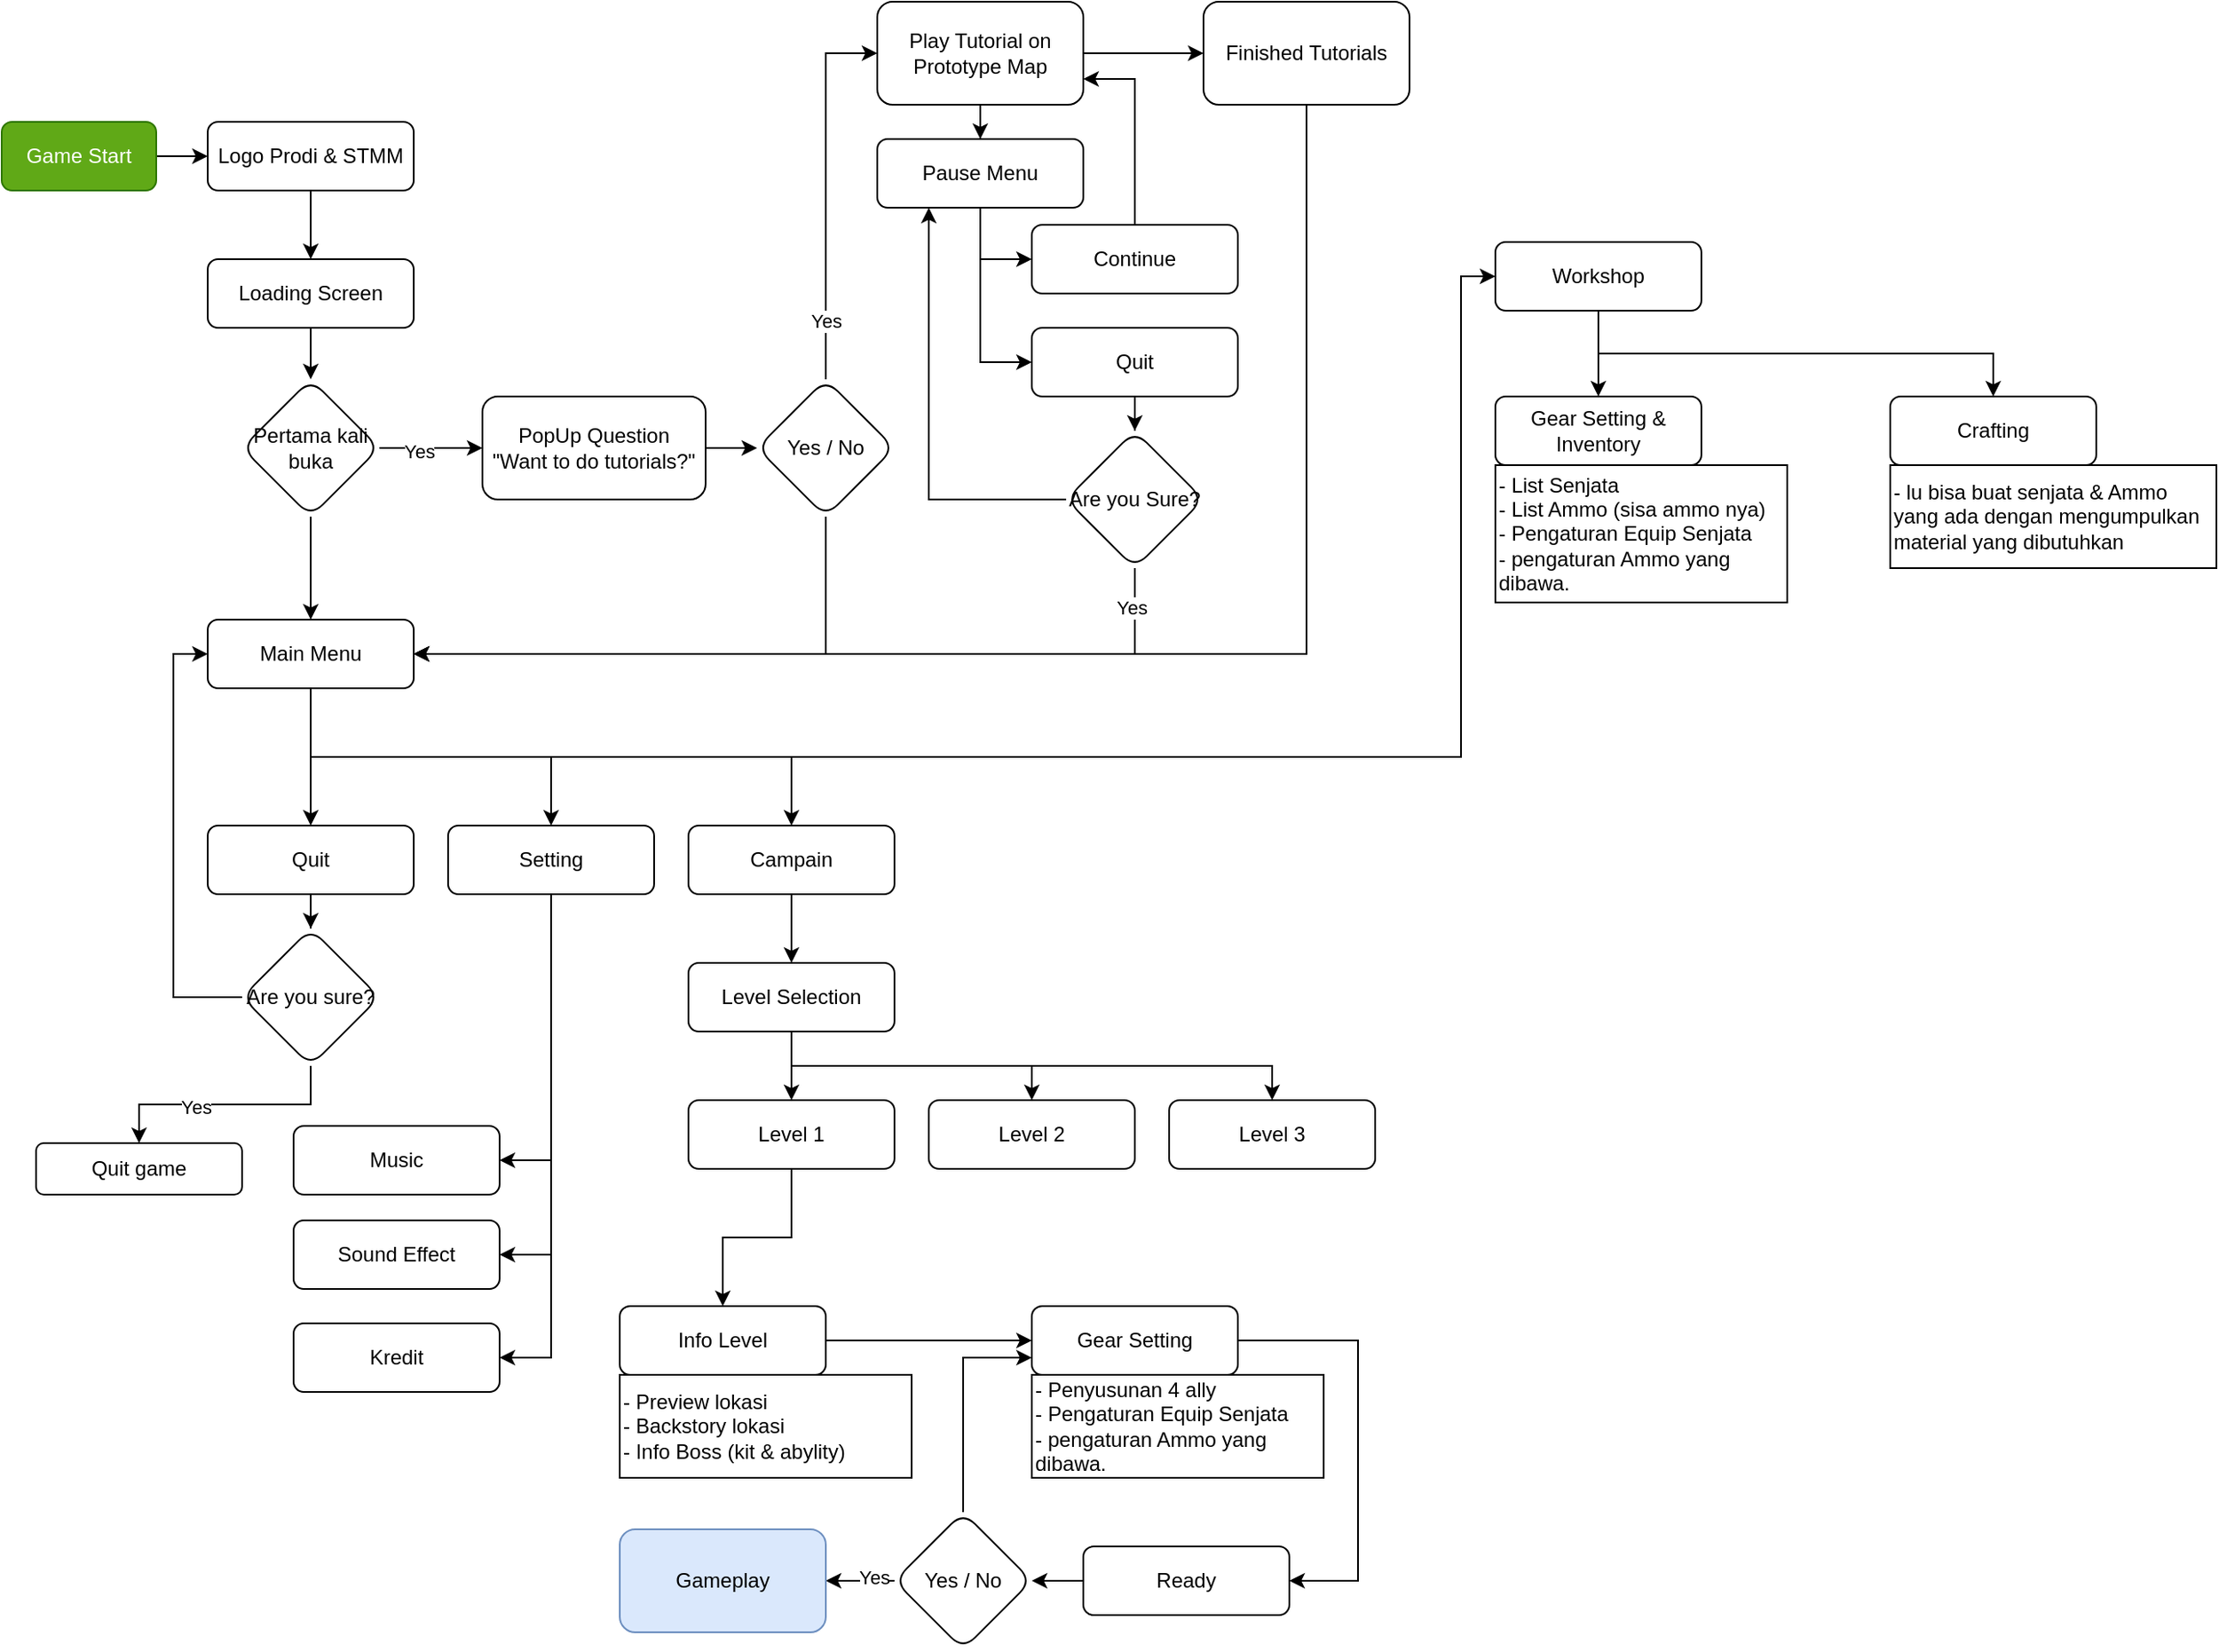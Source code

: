 <mxfile version="21.6.5" type="github">
  <diagram id="C5RBs43oDa-KdzZeNtuy" name="Page-1">
    <mxGraphModel dx="1467" dy="770" grid="1" gridSize="10" guides="1" tooltips="1" connect="1" arrows="1" fold="1" page="1" pageScale="1" pageWidth="827" pageHeight="1169" math="0" shadow="0">
      <root>
        <mxCell id="WIyWlLk6GJQsqaUBKTNV-0" />
        <mxCell id="WIyWlLk6GJQsqaUBKTNV-1" parent="WIyWlLk6GJQsqaUBKTNV-0" />
        <mxCell id="AFjkLE0SlQJJLJoKXEfr-59" value="" style="edgeStyle=orthogonalEdgeStyle;rounded=0;orthogonalLoop=1;jettySize=auto;html=1;" parent="WIyWlLk6GJQsqaUBKTNV-1" source="WIyWlLk6GJQsqaUBKTNV-3" target="AFjkLE0SlQJJLJoKXEfr-1" edge="1">
          <mxGeometry relative="1" as="geometry" />
        </mxCell>
        <mxCell id="WIyWlLk6GJQsqaUBKTNV-3" value="Game Start&lt;br&gt;" style="rounded=1;whiteSpace=wrap;html=1;fontSize=12;glass=0;strokeWidth=1;shadow=0;fillColor=#60a917;strokeColor=#2D7600;fontColor=#ffffff;" parent="WIyWlLk6GJQsqaUBKTNV-1" vertex="1">
          <mxGeometry y="90" width="90" height="40" as="geometry" />
        </mxCell>
        <mxCell id="AFjkLE0SlQJJLJoKXEfr-4" value="" style="edgeStyle=orthogonalEdgeStyle;rounded=0;orthogonalLoop=1;jettySize=auto;html=1;" parent="WIyWlLk6GJQsqaUBKTNV-1" source="AFjkLE0SlQJJLJoKXEfr-1" target="AFjkLE0SlQJJLJoKXEfr-3" edge="1">
          <mxGeometry relative="1" as="geometry" />
        </mxCell>
        <mxCell id="AFjkLE0SlQJJLJoKXEfr-1" value="Logo Prodi &amp;amp; STMM" style="rounded=1;whiteSpace=wrap;html=1;fontSize=12;glass=0;strokeWidth=1;shadow=0;" parent="WIyWlLk6GJQsqaUBKTNV-1" vertex="1">
          <mxGeometry x="120" y="90" width="120" height="40" as="geometry" />
        </mxCell>
        <mxCell id="AFjkLE0SlQJJLJoKXEfr-58" value="" style="edgeStyle=orthogonalEdgeStyle;rounded=0;orthogonalLoop=1;jettySize=auto;html=1;" parent="WIyWlLk6GJQsqaUBKTNV-1" source="AFjkLE0SlQJJLJoKXEfr-3" target="AFjkLE0SlQJJLJoKXEfr-57" edge="1">
          <mxGeometry relative="1" as="geometry" />
        </mxCell>
        <mxCell id="AFjkLE0SlQJJLJoKXEfr-3" value="Loading Screen" style="rounded=1;whiteSpace=wrap;html=1;fontSize=12;glass=0;strokeWidth=1;shadow=0;" parent="WIyWlLk6GJQsqaUBKTNV-1" vertex="1">
          <mxGeometry x="120" y="170" width="120" height="40" as="geometry" />
        </mxCell>
        <mxCell id="AFjkLE0SlQJJLJoKXEfr-23" style="edgeStyle=orthogonalEdgeStyle;rounded=0;orthogonalLoop=1;jettySize=auto;html=1;exitX=0.5;exitY=1;exitDx=0;exitDy=0;" parent="WIyWlLk6GJQsqaUBKTNV-1" source="AFjkLE0SlQJJLJoKXEfr-5" target="AFjkLE0SlQJJLJoKXEfr-10" edge="1">
          <mxGeometry relative="1" as="geometry" />
        </mxCell>
        <mxCell id="AFjkLE0SlQJJLJoKXEfr-24" style="edgeStyle=orthogonalEdgeStyle;rounded=0;orthogonalLoop=1;jettySize=auto;html=1;exitX=0.5;exitY=1;exitDx=0;exitDy=0;" parent="WIyWlLk6GJQsqaUBKTNV-1" source="AFjkLE0SlQJJLJoKXEfr-5" target="AFjkLE0SlQJJLJoKXEfr-7" edge="1">
          <mxGeometry relative="1" as="geometry" />
        </mxCell>
        <mxCell id="AFjkLE0SlQJJLJoKXEfr-25" style="edgeStyle=orthogonalEdgeStyle;rounded=0;orthogonalLoop=1;jettySize=auto;html=1;exitX=0.5;exitY=1;exitDx=0;exitDy=0;entryX=0.5;entryY=0;entryDx=0;entryDy=0;" parent="WIyWlLk6GJQsqaUBKTNV-1" source="AFjkLE0SlQJJLJoKXEfr-5" target="AFjkLE0SlQJJLJoKXEfr-9" edge="1">
          <mxGeometry relative="1" as="geometry" />
        </mxCell>
        <mxCell id="AFjkLE0SlQJJLJoKXEfr-103" style="edgeStyle=orthogonalEdgeStyle;rounded=0;orthogonalLoop=1;jettySize=auto;html=1;exitX=0.5;exitY=1;exitDx=0;exitDy=0;entryX=0;entryY=0.5;entryDx=0;entryDy=0;" parent="WIyWlLk6GJQsqaUBKTNV-1" source="AFjkLE0SlQJJLJoKXEfr-5" target="AFjkLE0SlQJJLJoKXEfr-46" edge="1">
          <mxGeometry relative="1" as="geometry">
            <Array as="points">
              <mxPoint x="180" y="460" />
              <mxPoint x="850" y="460" />
              <mxPoint x="850" y="180" />
            </Array>
          </mxGeometry>
        </mxCell>
        <mxCell id="AFjkLE0SlQJJLJoKXEfr-5" value="Main Menu" style="rounded=1;whiteSpace=wrap;html=1;fontSize=12;glass=0;strokeWidth=1;shadow=0;" parent="WIyWlLk6GJQsqaUBKTNV-1" vertex="1">
          <mxGeometry x="120" y="380" width="120" height="40" as="geometry" />
        </mxCell>
        <mxCell id="AFjkLE0SlQJJLJoKXEfr-35" value="" style="edgeStyle=orthogonalEdgeStyle;rounded=0;orthogonalLoop=1;jettySize=auto;html=1;entryX=1;entryY=0.5;entryDx=0;entryDy=0;" parent="WIyWlLk6GJQsqaUBKTNV-1" source="AFjkLE0SlQJJLJoKXEfr-7" target="AFjkLE0SlQJJLJoKXEfr-34" edge="1">
          <mxGeometry relative="1" as="geometry" />
        </mxCell>
        <mxCell id="AFjkLE0SlQJJLJoKXEfr-38" style="edgeStyle=orthogonalEdgeStyle;rounded=0;orthogonalLoop=1;jettySize=auto;html=1;exitX=0.5;exitY=1;exitDx=0;exitDy=0;entryX=1;entryY=0.5;entryDx=0;entryDy=0;" parent="WIyWlLk6GJQsqaUBKTNV-1" source="AFjkLE0SlQJJLJoKXEfr-7" target="AFjkLE0SlQJJLJoKXEfr-36" edge="1">
          <mxGeometry relative="1" as="geometry" />
        </mxCell>
        <mxCell id="AFjkLE0SlQJJLJoKXEfr-39" style="edgeStyle=orthogonalEdgeStyle;rounded=0;orthogonalLoop=1;jettySize=auto;html=1;exitX=0.5;exitY=1;exitDx=0;exitDy=0;entryX=1;entryY=0.5;entryDx=0;entryDy=0;" parent="WIyWlLk6GJQsqaUBKTNV-1" source="AFjkLE0SlQJJLJoKXEfr-7" target="AFjkLE0SlQJJLJoKXEfr-37" edge="1">
          <mxGeometry relative="1" as="geometry" />
        </mxCell>
        <mxCell id="AFjkLE0SlQJJLJoKXEfr-7" value="Setting" style="rounded=1;whiteSpace=wrap;html=1;fontSize=12;glass=0;strokeWidth=1;shadow=0;" parent="WIyWlLk6GJQsqaUBKTNV-1" vertex="1">
          <mxGeometry x="260" y="500" width="120" height="40" as="geometry" />
        </mxCell>
        <mxCell id="AFjkLE0SlQJJLJoKXEfr-12" value="" style="edgeStyle=orthogonalEdgeStyle;rounded=0;orthogonalLoop=1;jettySize=auto;html=1;" parent="WIyWlLk6GJQsqaUBKTNV-1" source="AFjkLE0SlQJJLJoKXEfr-9" target="AFjkLE0SlQJJLJoKXEfr-11" edge="1">
          <mxGeometry relative="1" as="geometry" />
        </mxCell>
        <mxCell id="AFjkLE0SlQJJLJoKXEfr-9" value="Campain" style="rounded=1;whiteSpace=wrap;html=1;fontSize=12;glass=0;strokeWidth=1;shadow=0;" parent="WIyWlLk6GJQsqaUBKTNV-1" vertex="1">
          <mxGeometry x="400" y="500" width="120" height="40" as="geometry" />
        </mxCell>
        <mxCell id="AFjkLE0SlQJJLJoKXEfr-18" value="" style="edgeStyle=orthogonalEdgeStyle;rounded=0;orthogonalLoop=1;jettySize=auto;html=1;" parent="WIyWlLk6GJQsqaUBKTNV-1" source="AFjkLE0SlQJJLJoKXEfr-10" target="AFjkLE0SlQJJLJoKXEfr-17" edge="1">
          <mxGeometry relative="1" as="geometry" />
        </mxCell>
        <mxCell id="AFjkLE0SlQJJLJoKXEfr-10" value="Quit" style="rounded=1;whiteSpace=wrap;html=1;fontSize=12;glass=0;strokeWidth=1;shadow=0;" parent="WIyWlLk6GJQsqaUBKTNV-1" vertex="1">
          <mxGeometry x="120" y="500" width="120" height="40" as="geometry" />
        </mxCell>
        <mxCell id="AFjkLE0SlQJJLJoKXEfr-14" value="" style="edgeStyle=orthogonalEdgeStyle;rounded=0;orthogonalLoop=1;jettySize=auto;html=1;" parent="WIyWlLk6GJQsqaUBKTNV-1" source="AFjkLE0SlQJJLJoKXEfr-11" target="AFjkLE0SlQJJLJoKXEfr-13" edge="1">
          <mxGeometry relative="1" as="geometry" />
        </mxCell>
        <mxCell id="AFjkLE0SlQJJLJoKXEfr-41" style="edgeStyle=orthogonalEdgeStyle;rounded=0;orthogonalLoop=1;jettySize=auto;html=1;exitX=0.5;exitY=1;exitDx=0;exitDy=0;entryX=0.5;entryY=0;entryDx=0;entryDy=0;" parent="WIyWlLk6GJQsqaUBKTNV-1" source="AFjkLE0SlQJJLJoKXEfr-11" target="AFjkLE0SlQJJLJoKXEfr-40" edge="1">
          <mxGeometry relative="1" as="geometry" />
        </mxCell>
        <mxCell id="AFjkLE0SlQJJLJoKXEfr-43" style="edgeStyle=orthogonalEdgeStyle;rounded=0;orthogonalLoop=1;jettySize=auto;html=1;exitX=0.5;exitY=1;exitDx=0;exitDy=0;entryX=0.5;entryY=0;entryDx=0;entryDy=0;" parent="WIyWlLk6GJQsqaUBKTNV-1" source="AFjkLE0SlQJJLJoKXEfr-11" target="AFjkLE0SlQJJLJoKXEfr-42" edge="1">
          <mxGeometry relative="1" as="geometry" />
        </mxCell>
        <mxCell id="AFjkLE0SlQJJLJoKXEfr-11" value="Level Selection" style="rounded=1;whiteSpace=wrap;html=1;fontSize=12;glass=0;strokeWidth=1;shadow=0;" parent="WIyWlLk6GJQsqaUBKTNV-1" vertex="1">
          <mxGeometry x="400" y="580" width="120" height="40" as="geometry" />
        </mxCell>
        <mxCell id="AFjkLE0SlQJJLJoKXEfr-16" value="" style="edgeStyle=orthogonalEdgeStyle;rounded=0;orthogonalLoop=1;jettySize=auto;html=1;" parent="WIyWlLk6GJQsqaUBKTNV-1" source="AFjkLE0SlQJJLJoKXEfr-13" target="AFjkLE0SlQJJLJoKXEfr-15" edge="1">
          <mxGeometry relative="1" as="geometry" />
        </mxCell>
        <mxCell id="AFjkLE0SlQJJLJoKXEfr-13" value="Level 1" style="rounded=1;whiteSpace=wrap;html=1;fontSize=12;glass=0;strokeWidth=1;shadow=0;" parent="WIyWlLk6GJQsqaUBKTNV-1" vertex="1">
          <mxGeometry x="400" y="660" width="120" height="40" as="geometry" />
        </mxCell>
        <mxCell id="AFjkLE0SlQJJLJoKXEfr-55" style="edgeStyle=orthogonalEdgeStyle;rounded=0;orthogonalLoop=1;jettySize=auto;html=1;exitX=1;exitY=0.5;exitDx=0;exitDy=0;" parent="WIyWlLk6GJQsqaUBKTNV-1" source="AFjkLE0SlQJJLJoKXEfr-15" target="AFjkLE0SlQJJLJoKXEfr-54" edge="1">
          <mxGeometry relative="1" as="geometry" />
        </mxCell>
        <mxCell id="AFjkLE0SlQJJLJoKXEfr-15" value="Info Level" style="rounded=1;whiteSpace=wrap;html=1;fontSize=12;glass=0;strokeWidth=1;shadow=0;" parent="WIyWlLk6GJQsqaUBKTNV-1" vertex="1">
          <mxGeometry x="360" y="780" width="120" height="40" as="geometry" />
        </mxCell>
        <mxCell id="AFjkLE0SlQJJLJoKXEfr-20" value="" style="edgeStyle=orthogonalEdgeStyle;rounded=0;orthogonalLoop=1;jettySize=auto;html=1;" parent="WIyWlLk6GJQsqaUBKTNV-1" source="AFjkLE0SlQJJLJoKXEfr-17" target="AFjkLE0SlQJJLJoKXEfr-19" edge="1">
          <mxGeometry relative="1" as="geometry" />
        </mxCell>
        <mxCell id="AFjkLE0SlQJJLJoKXEfr-21" value="Yes" style="edgeLabel;html=1;align=center;verticalAlign=middle;resizable=0;points=[];" parent="AFjkLE0SlQJJLJoKXEfr-20" vertex="1" connectable="0">
          <mxGeometry x="0.24" y="1" relative="1" as="geometry">
            <mxPoint as="offset" />
          </mxGeometry>
        </mxCell>
        <mxCell id="AFjkLE0SlQJJLJoKXEfr-22" style="edgeStyle=orthogonalEdgeStyle;rounded=0;orthogonalLoop=1;jettySize=auto;html=1;exitX=0;exitY=0.5;exitDx=0;exitDy=0;entryX=0;entryY=0.5;entryDx=0;entryDy=0;" parent="WIyWlLk6GJQsqaUBKTNV-1" source="AFjkLE0SlQJJLJoKXEfr-17" target="AFjkLE0SlQJJLJoKXEfr-5" edge="1">
          <mxGeometry relative="1" as="geometry" />
        </mxCell>
        <mxCell id="AFjkLE0SlQJJLJoKXEfr-17" value="Are you sure?&lt;br&gt;" style="rhombus;whiteSpace=wrap;html=1;rounded=1;glass=0;strokeWidth=1;shadow=0;" parent="WIyWlLk6GJQsqaUBKTNV-1" vertex="1">
          <mxGeometry x="140" y="560" width="80" height="80" as="geometry" />
        </mxCell>
        <mxCell id="AFjkLE0SlQJJLJoKXEfr-19" value="Quit game" style="whiteSpace=wrap;html=1;rounded=1;glass=0;strokeWidth=1;shadow=0;" parent="WIyWlLk6GJQsqaUBKTNV-1" vertex="1">
          <mxGeometry x="20" y="685" width="120" height="30" as="geometry" />
        </mxCell>
        <mxCell id="AFjkLE0SlQJJLJoKXEfr-34" value="Music" style="rounded=1;whiteSpace=wrap;html=1;fontSize=12;glass=0;strokeWidth=1;shadow=0;" parent="WIyWlLk6GJQsqaUBKTNV-1" vertex="1">
          <mxGeometry x="170" y="675" width="120" height="40" as="geometry" />
        </mxCell>
        <mxCell id="AFjkLE0SlQJJLJoKXEfr-36" value="Sound Effect" style="rounded=1;whiteSpace=wrap;html=1;fontSize=12;glass=0;strokeWidth=1;shadow=0;" parent="WIyWlLk6GJQsqaUBKTNV-1" vertex="1">
          <mxGeometry x="170" y="730" width="120" height="40" as="geometry" />
        </mxCell>
        <mxCell id="AFjkLE0SlQJJLJoKXEfr-37" value="Kredit" style="rounded=1;whiteSpace=wrap;html=1;fontSize=12;glass=0;strokeWidth=1;shadow=0;" parent="WIyWlLk6GJQsqaUBKTNV-1" vertex="1">
          <mxGeometry x="170" y="790" width="120" height="40" as="geometry" />
        </mxCell>
        <mxCell id="AFjkLE0SlQJJLJoKXEfr-40" value="Level 2" style="rounded=1;whiteSpace=wrap;html=1;fontSize=12;glass=0;strokeWidth=1;shadow=0;" parent="WIyWlLk6GJQsqaUBKTNV-1" vertex="1">
          <mxGeometry x="540" y="660" width="120" height="40" as="geometry" />
        </mxCell>
        <mxCell id="AFjkLE0SlQJJLJoKXEfr-42" value="Level 3" style="rounded=1;whiteSpace=wrap;html=1;fontSize=12;glass=0;strokeWidth=1;shadow=0;" parent="WIyWlLk6GJQsqaUBKTNV-1" vertex="1">
          <mxGeometry x="680" y="660" width="120" height="40" as="geometry" />
        </mxCell>
        <mxCell id="AFjkLE0SlQJJLJoKXEfr-105" value="" style="edgeStyle=orthogonalEdgeStyle;rounded=0;orthogonalLoop=1;jettySize=auto;html=1;" parent="WIyWlLk6GJQsqaUBKTNV-1" source="AFjkLE0SlQJJLJoKXEfr-46" target="AFjkLE0SlQJJLJoKXEfr-104" edge="1">
          <mxGeometry relative="1" as="geometry" />
        </mxCell>
        <mxCell id="X9rj4Kq2Ay1AnmOOGXKO-8" style="edgeStyle=orthogonalEdgeStyle;rounded=0;orthogonalLoop=1;jettySize=auto;html=1;exitX=0.5;exitY=1;exitDx=0;exitDy=0;entryX=0.5;entryY=0;entryDx=0;entryDy=0;" edge="1" parent="WIyWlLk6GJQsqaUBKTNV-1" source="AFjkLE0SlQJJLJoKXEfr-46" target="X9rj4Kq2Ay1AnmOOGXKO-6">
          <mxGeometry relative="1" as="geometry" />
        </mxCell>
        <mxCell id="AFjkLE0SlQJJLJoKXEfr-46" value="Workshop" style="rounded=1;whiteSpace=wrap;html=1;fontSize=12;glass=0;strokeWidth=1;shadow=0;" parent="WIyWlLk6GJQsqaUBKTNV-1" vertex="1">
          <mxGeometry x="870" y="160" width="120" height="40" as="geometry" />
        </mxCell>
        <mxCell id="AFjkLE0SlQJJLJoKXEfr-51" value="- Preview lokasi&amp;nbsp;&lt;br&gt;- Backstory lokasi&lt;br&gt;- Info Boss (kit &amp;amp; abylity)" style="rounded=0;whiteSpace=wrap;html=1;align=left;" parent="WIyWlLk6GJQsqaUBKTNV-1" vertex="1">
          <mxGeometry x="360" y="820" width="170" height="60" as="geometry" />
        </mxCell>
        <mxCell id="AFjkLE0SlQJJLJoKXEfr-96" style="edgeStyle=orthogonalEdgeStyle;rounded=0;orthogonalLoop=1;jettySize=auto;html=1;exitX=1;exitY=0.5;exitDx=0;exitDy=0;entryX=1;entryY=0.5;entryDx=0;entryDy=0;" parent="WIyWlLk6GJQsqaUBKTNV-1" source="AFjkLE0SlQJJLJoKXEfr-54" target="AFjkLE0SlQJJLJoKXEfr-95" edge="1">
          <mxGeometry relative="1" as="geometry">
            <Array as="points">
              <mxPoint x="790" y="800" />
              <mxPoint x="790" y="940" />
            </Array>
          </mxGeometry>
        </mxCell>
        <mxCell id="AFjkLE0SlQJJLJoKXEfr-54" value="Gear Setting" style="rounded=1;whiteSpace=wrap;html=1;fontSize=12;glass=0;strokeWidth=1;shadow=0;" parent="WIyWlLk6GJQsqaUBKTNV-1" vertex="1">
          <mxGeometry x="600" y="780" width="120" height="40" as="geometry" />
        </mxCell>
        <mxCell id="AFjkLE0SlQJJLJoKXEfr-56" value="- Penyusunan 4 ally&lt;br&gt;- Pengaturan Equip Senjata&lt;br&gt;- pengaturan Ammo yang dibawa." style="rounded=0;whiteSpace=wrap;html=1;align=left;" parent="WIyWlLk6GJQsqaUBKTNV-1" vertex="1">
          <mxGeometry x="600" y="820" width="170" height="60" as="geometry" />
        </mxCell>
        <mxCell id="AFjkLE0SlQJJLJoKXEfr-60" value="" style="edgeStyle=orthogonalEdgeStyle;rounded=0;orthogonalLoop=1;jettySize=auto;html=1;" parent="WIyWlLk6GJQsqaUBKTNV-1" source="AFjkLE0SlQJJLJoKXEfr-57" target="AFjkLE0SlQJJLJoKXEfr-5" edge="1">
          <mxGeometry relative="1" as="geometry" />
        </mxCell>
        <mxCell id="AFjkLE0SlQJJLJoKXEfr-62" value="" style="edgeStyle=orthogonalEdgeStyle;rounded=0;orthogonalLoop=1;jettySize=auto;html=1;" parent="WIyWlLk6GJQsqaUBKTNV-1" source="AFjkLE0SlQJJLJoKXEfr-57" target="AFjkLE0SlQJJLJoKXEfr-61" edge="1">
          <mxGeometry relative="1" as="geometry" />
        </mxCell>
        <mxCell id="AFjkLE0SlQJJLJoKXEfr-63" value="Yes" style="edgeLabel;html=1;align=center;verticalAlign=middle;resizable=0;points=[];" parent="AFjkLE0SlQJJLJoKXEfr-62" vertex="1" connectable="0">
          <mxGeometry x="-0.233" y="-2" relative="1" as="geometry">
            <mxPoint as="offset" />
          </mxGeometry>
        </mxCell>
        <mxCell id="AFjkLE0SlQJJLJoKXEfr-57" value="Pertama kali buka" style="rhombus;whiteSpace=wrap;html=1;rounded=1;glass=0;strokeWidth=1;shadow=0;" parent="WIyWlLk6GJQsqaUBKTNV-1" vertex="1">
          <mxGeometry x="140" y="240" width="80" height="80" as="geometry" />
        </mxCell>
        <mxCell id="AFjkLE0SlQJJLJoKXEfr-65" value="" style="edgeStyle=orthogonalEdgeStyle;rounded=0;orthogonalLoop=1;jettySize=auto;html=1;" parent="WIyWlLk6GJQsqaUBKTNV-1" source="AFjkLE0SlQJJLJoKXEfr-61" target="AFjkLE0SlQJJLJoKXEfr-64" edge="1">
          <mxGeometry relative="1" as="geometry" />
        </mxCell>
        <mxCell id="AFjkLE0SlQJJLJoKXEfr-61" value="PopUp Question&lt;br&gt;&quot;Want to do tutorials?&lt;span style=&quot;background-color: initial;&quot;&gt;&quot;&lt;/span&gt;" style="whiteSpace=wrap;html=1;rounded=1;glass=0;strokeWidth=1;shadow=0;" parent="WIyWlLk6GJQsqaUBKTNV-1" vertex="1">
          <mxGeometry x="280" y="250" width="130" height="60" as="geometry" />
        </mxCell>
        <mxCell id="AFjkLE0SlQJJLJoKXEfr-66" style="edgeStyle=orthogonalEdgeStyle;rounded=0;orthogonalLoop=1;jettySize=auto;html=1;exitX=0.5;exitY=1;exitDx=0;exitDy=0;entryX=1;entryY=0.5;entryDx=0;entryDy=0;" parent="WIyWlLk6GJQsqaUBKTNV-1" source="AFjkLE0SlQJJLJoKXEfr-64" target="AFjkLE0SlQJJLJoKXEfr-5" edge="1">
          <mxGeometry relative="1" as="geometry" />
        </mxCell>
        <mxCell id="AFjkLE0SlQJJLJoKXEfr-73" style="edgeStyle=orthogonalEdgeStyle;rounded=0;orthogonalLoop=1;jettySize=auto;html=1;exitX=0.5;exitY=0;exitDx=0;exitDy=0;entryX=0;entryY=0.5;entryDx=0;entryDy=0;" parent="WIyWlLk6GJQsqaUBKTNV-1" source="AFjkLE0SlQJJLJoKXEfr-64" target="AFjkLE0SlQJJLJoKXEfr-67" edge="1">
          <mxGeometry relative="1" as="geometry" />
        </mxCell>
        <mxCell id="AFjkLE0SlQJJLJoKXEfr-74" value="Yes" style="edgeLabel;html=1;align=center;verticalAlign=middle;resizable=0;points=[];" parent="AFjkLE0SlQJJLJoKXEfr-73" vertex="1" connectable="0">
          <mxGeometry x="-0.685" relative="1" as="geometry">
            <mxPoint as="offset" />
          </mxGeometry>
        </mxCell>
        <mxCell id="AFjkLE0SlQJJLJoKXEfr-64" value="Yes / No" style="rhombus;whiteSpace=wrap;html=1;rounded=1;glass=0;strokeWidth=1;shadow=0;" parent="WIyWlLk6GJQsqaUBKTNV-1" vertex="1">
          <mxGeometry x="440" y="240" width="80" height="80" as="geometry" />
        </mxCell>
        <mxCell id="AFjkLE0SlQJJLJoKXEfr-78" value="" style="edgeStyle=orthogonalEdgeStyle;rounded=0;orthogonalLoop=1;jettySize=auto;html=1;" parent="WIyWlLk6GJQsqaUBKTNV-1" source="AFjkLE0SlQJJLJoKXEfr-67" target="AFjkLE0SlQJJLJoKXEfr-77" edge="1">
          <mxGeometry relative="1" as="geometry" />
        </mxCell>
        <mxCell id="AFjkLE0SlQJJLJoKXEfr-81" value="" style="edgeStyle=orthogonalEdgeStyle;rounded=0;orthogonalLoop=1;jettySize=auto;html=1;" parent="WIyWlLk6GJQsqaUBKTNV-1" source="AFjkLE0SlQJJLJoKXEfr-67" target="AFjkLE0SlQJJLJoKXEfr-80" edge="1">
          <mxGeometry relative="1" as="geometry" />
        </mxCell>
        <mxCell id="AFjkLE0SlQJJLJoKXEfr-67" value="Play Tutorial on Prototype Map" style="whiteSpace=wrap;html=1;rounded=1;glass=0;strokeWidth=1;shadow=0;" parent="WIyWlLk6GJQsqaUBKTNV-1" vertex="1">
          <mxGeometry x="510" y="20" width="120" height="60" as="geometry" />
        </mxCell>
        <mxCell id="AFjkLE0SlQJJLJoKXEfr-79" style="edgeStyle=orthogonalEdgeStyle;rounded=0;orthogonalLoop=1;jettySize=auto;html=1;exitX=0.5;exitY=1;exitDx=0;exitDy=0;entryX=1;entryY=0.5;entryDx=0;entryDy=0;" parent="WIyWlLk6GJQsqaUBKTNV-1" source="AFjkLE0SlQJJLJoKXEfr-77" target="AFjkLE0SlQJJLJoKXEfr-5" edge="1">
          <mxGeometry relative="1" as="geometry" />
        </mxCell>
        <mxCell id="AFjkLE0SlQJJLJoKXEfr-77" value="Finished Tutorials" style="whiteSpace=wrap;html=1;rounded=1;glass=0;strokeWidth=1;shadow=0;" parent="WIyWlLk6GJQsqaUBKTNV-1" vertex="1">
          <mxGeometry x="700" y="20" width="120" height="60" as="geometry" />
        </mxCell>
        <mxCell id="AFjkLE0SlQJJLJoKXEfr-84" style="edgeStyle=orthogonalEdgeStyle;rounded=0;orthogonalLoop=1;jettySize=auto;html=1;exitX=0.5;exitY=1;exitDx=0;exitDy=0;entryX=0;entryY=0.5;entryDx=0;entryDy=0;" parent="WIyWlLk6GJQsqaUBKTNV-1" source="AFjkLE0SlQJJLJoKXEfr-80" target="AFjkLE0SlQJJLJoKXEfr-82" edge="1">
          <mxGeometry relative="1" as="geometry" />
        </mxCell>
        <mxCell id="AFjkLE0SlQJJLJoKXEfr-86" style="edgeStyle=orthogonalEdgeStyle;rounded=0;orthogonalLoop=1;jettySize=auto;html=1;exitX=0.5;exitY=1;exitDx=0;exitDy=0;entryX=0;entryY=0.5;entryDx=0;entryDy=0;" parent="WIyWlLk6GJQsqaUBKTNV-1" source="AFjkLE0SlQJJLJoKXEfr-80" target="AFjkLE0SlQJJLJoKXEfr-85" edge="1">
          <mxGeometry relative="1" as="geometry" />
        </mxCell>
        <mxCell id="AFjkLE0SlQJJLJoKXEfr-80" value="Pause Menu" style="whiteSpace=wrap;html=1;rounded=1;glass=0;strokeWidth=1;shadow=0;" parent="WIyWlLk6GJQsqaUBKTNV-1" vertex="1">
          <mxGeometry x="510" y="100" width="120" height="40" as="geometry" />
        </mxCell>
        <mxCell id="AFjkLE0SlQJJLJoKXEfr-88" style="edgeStyle=orthogonalEdgeStyle;rounded=0;orthogonalLoop=1;jettySize=auto;html=1;exitX=0.5;exitY=0;exitDx=0;exitDy=0;entryX=1;entryY=0.75;entryDx=0;entryDy=0;" parent="WIyWlLk6GJQsqaUBKTNV-1" source="AFjkLE0SlQJJLJoKXEfr-82" target="AFjkLE0SlQJJLJoKXEfr-67" edge="1">
          <mxGeometry relative="1" as="geometry" />
        </mxCell>
        <mxCell id="AFjkLE0SlQJJLJoKXEfr-82" value="Continue" style="whiteSpace=wrap;html=1;rounded=1;glass=0;strokeWidth=1;shadow=0;" parent="WIyWlLk6GJQsqaUBKTNV-1" vertex="1">
          <mxGeometry x="600" y="150" width="120" height="40" as="geometry" />
        </mxCell>
        <mxCell id="AFjkLE0SlQJJLJoKXEfr-90" value="" style="edgeStyle=orthogonalEdgeStyle;rounded=0;orthogonalLoop=1;jettySize=auto;html=1;" parent="WIyWlLk6GJQsqaUBKTNV-1" source="AFjkLE0SlQJJLJoKXEfr-85" target="AFjkLE0SlQJJLJoKXEfr-89" edge="1">
          <mxGeometry relative="1" as="geometry" />
        </mxCell>
        <mxCell id="AFjkLE0SlQJJLJoKXEfr-85" value="Quit" style="whiteSpace=wrap;html=1;rounded=1;glass=0;strokeWidth=1;shadow=0;" parent="WIyWlLk6GJQsqaUBKTNV-1" vertex="1">
          <mxGeometry x="600" y="210" width="120" height="40" as="geometry" />
        </mxCell>
        <mxCell id="AFjkLE0SlQJJLJoKXEfr-91" style="edgeStyle=orthogonalEdgeStyle;rounded=0;orthogonalLoop=1;jettySize=auto;html=1;exitX=0;exitY=0.5;exitDx=0;exitDy=0;entryX=0.25;entryY=1;entryDx=0;entryDy=0;" parent="WIyWlLk6GJQsqaUBKTNV-1" source="AFjkLE0SlQJJLJoKXEfr-89" target="AFjkLE0SlQJJLJoKXEfr-80" edge="1">
          <mxGeometry relative="1" as="geometry" />
        </mxCell>
        <mxCell id="AFjkLE0SlQJJLJoKXEfr-92" style="edgeStyle=orthogonalEdgeStyle;rounded=0;orthogonalLoop=1;jettySize=auto;html=1;exitX=0.5;exitY=1;exitDx=0;exitDy=0;entryX=1;entryY=0.5;entryDx=0;entryDy=0;" parent="WIyWlLk6GJQsqaUBKTNV-1" source="AFjkLE0SlQJJLJoKXEfr-89" target="AFjkLE0SlQJJLJoKXEfr-5" edge="1">
          <mxGeometry relative="1" as="geometry" />
        </mxCell>
        <mxCell id="AFjkLE0SlQJJLJoKXEfr-93" value="Yes" style="edgeLabel;html=1;align=center;verticalAlign=middle;resizable=0;points=[];" parent="AFjkLE0SlQJJLJoKXEfr-92" vertex="1" connectable="0">
          <mxGeometry x="-0.902" y="-2" relative="1" as="geometry">
            <mxPoint as="offset" />
          </mxGeometry>
        </mxCell>
        <mxCell id="AFjkLE0SlQJJLJoKXEfr-89" value="Are you Sure?" style="rhombus;whiteSpace=wrap;html=1;rounded=1;glass=0;strokeWidth=1;shadow=0;" parent="WIyWlLk6GJQsqaUBKTNV-1" vertex="1">
          <mxGeometry x="620" y="270" width="80" height="80" as="geometry" />
        </mxCell>
        <mxCell id="AFjkLE0SlQJJLJoKXEfr-98" value="" style="edgeStyle=orthogonalEdgeStyle;rounded=0;orthogonalLoop=1;jettySize=auto;html=1;" parent="WIyWlLk6GJQsqaUBKTNV-1" source="AFjkLE0SlQJJLJoKXEfr-95" target="AFjkLE0SlQJJLJoKXEfr-97" edge="1">
          <mxGeometry relative="1" as="geometry" />
        </mxCell>
        <mxCell id="AFjkLE0SlQJJLJoKXEfr-95" value="Ready" style="rounded=1;whiteSpace=wrap;html=1;fontSize=12;glass=0;strokeWidth=1;shadow=0;" parent="WIyWlLk6GJQsqaUBKTNV-1" vertex="1">
          <mxGeometry x="630" y="920" width="120" height="40" as="geometry" />
        </mxCell>
        <mxCell id="AFjkLE0SlQJJLJoKXEfr-99" style="edgeStyle=orthogonalEdgeStyle;rounded=0;orthogonalLoop=1;jettySize=auto;html=1;exitX=0.5;exitY=0;exitDx=0;exitDy=0;entryX=0;entryY=0.75;entryDx=0;entryDy=0;" parent="WIyWlLk6GJQsqaUBKTNV-1" source="AFjkLE0SlQJJLJoKXEfr-97" target="AFjkLE0SlQJJLJoKXEfr-54" edge="1">
          <mxGeometry relative="1" as="geometry" />
        </mxCell>
        <mxCell id="AFjkLE0SlQJJLJoKXEfr-101" value="" style="edgeStyle=orthogonalEdgeStyle;rounded=0;orthogonalLoop=1;jettySize=auto;html=1;" parent="WIyWlLk6GJQsqaUBKTNV-1" source="AFjkLE0SlQJJLJoKXEfr-97" target="AFjkLE0SlQJJLJoKXEfr-100" edge="1">
          <mxGeometry relative="1" as="geometry" />
        </mxCell>
        <mxCell id="AFjkLE0SlQJJLJoKXEfr-102" value="Yes" style="edgeLabel;html=1;align=center;verticalAlign=middle;resizable=0;points=[];" parent="AFjkLE0SlQJJLJoKXEfr-101" vertex="1" connectable="0">
          <mxGeometry x="-0.4" y="-2" relative="1" as="geometry">
            <mxPoint as="offset" />
          </mxGeometry>
        </mxCell>
        <mxCell id="AFjkLE0SlQJJLJoKXEfr-97" value="Yes / No" style="rhombus;whiteSpace=wrap;html=1;rounded=1;glass=0;strokeWidth=1;shadow=0;" parent="WIyWlLk6GJQsqaUBKTNV-1" vertex="1">
          <mxGeometry x="520" y="900" width="80" height="80" as="geometry" />
        </mxCell>
        <mxCell id="AFjkLE0SlQJJLJoKXEfr-100" value="Gameplay" style="whiteSpace=wrap;html=1;rounded=1;glass=0;strokeWidth=1;shadow=0;fillColor=#dae8fc;strokeColor=#6c8ebf;" parent="WIyWlLk6GJQsqaUBKTNV-1" vertex="1">
          <mxGeometry x="360" y="910" width="120" height="60" as="geometry" />
        </mxCell>
        <mxCell id="AFjkLE0SlQJJLJoKXEfr-104" value="Gear Setting &amp;amp; Inventory" style="rounded=1;whiteSpace=wrap;html=1;fontSize=12;glass=0;strokeWidth=1;shadow=0;" parent="WIyWlLk6GJQsqaUBKTNV-1" vertex="1">
          <mxGeometry x="870" y="250" width="120" height="40" as="geometry" />
        </mxCell>
        <mxCell id="X9rj4Kq2Ay1AnmOOGXKO-0" value="- List Senjata&lt;br&gt;- List Ammo (sisa ammo nya)&lt;br&gt;- Pengaturan Equip Senjata&lt;br style=&quot;border-color: var(--border-color);&quot;&gt;- pengaturan Ammo yang dibawa." style="rounded=0;whiteSpace=wrap;html=1;align=left;" vertex="1" parent="WIyWlLk6GJQsqaUBKTNV-1">
          <mxGeometry x="870" y="290" width="170" height="80" as="geometry" />
        </mxCell>
        <mxCell id="X9rj4Kq2Ay1AnmOOGXKO-6" value="Crafting" style="rounded=1;whiteSpace=wrap;html=1;fontSize=12;glass=0;strokeWidth=1;shadow=0;" vertex="1" parent="WIyWlLk6GJQsqaUBKTNV-1">
          <mxGeometry x="1100" y="250" width="120" height="40" as="geometry" />
        </mxCell>
        <mxCell id="X9rj4Kq2Ay1AnmOOGXKO-9" value="- lu bisa buat senjata &amp;amp; Ammo yang ada dengan mengumpulkan material yang dibutuhkan" style="rounded=0;whiteSpace=wrap;html=1;align=left;" vertex="1" parent="WIyWlLk6GJQsqaUBKTNV-1">
          <mxGeometry x="1100" y="290" width="190" height="60" as="geometry" />
        </mxCell>
      </root>
    </mxGraphModel>
  </diagram>
</mxfile>
